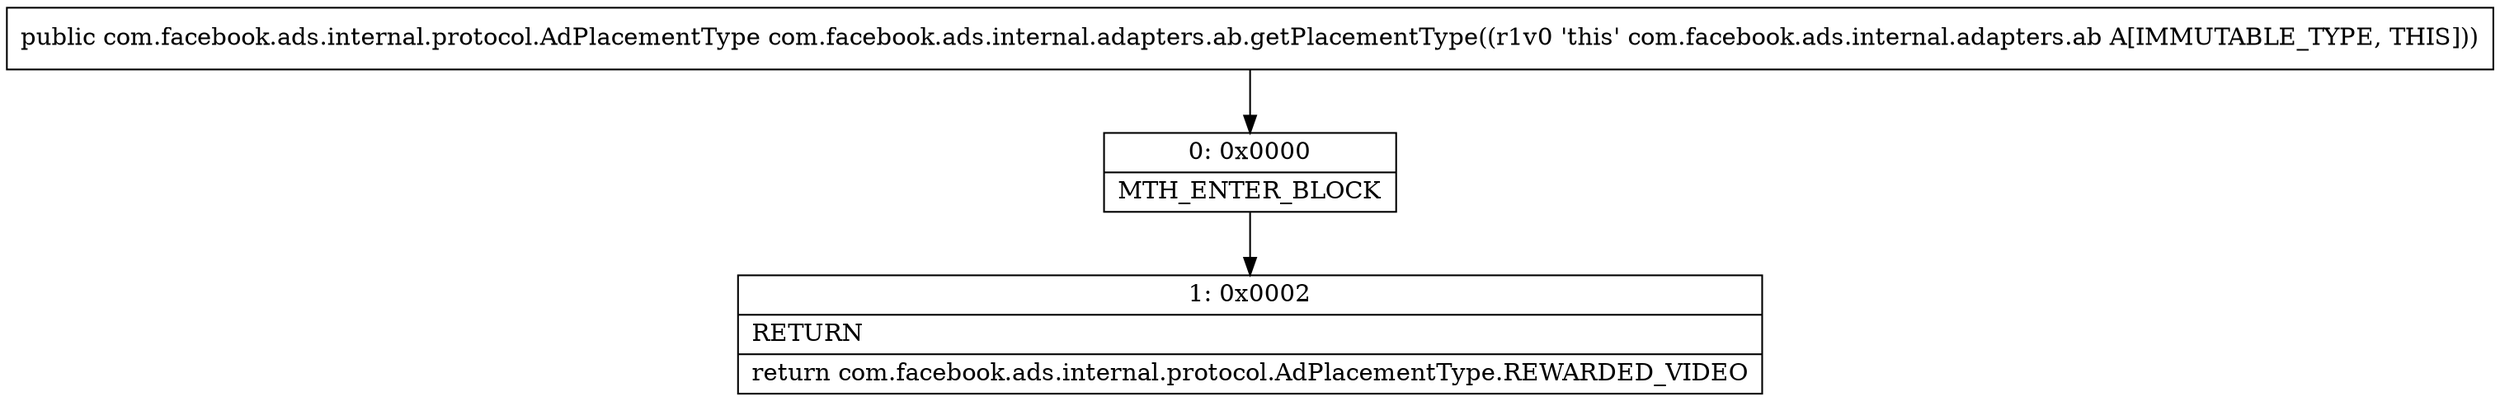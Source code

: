 digraph "CFG forcom.facebook.ads.internal.adapters.ab.getPlacementType()Lcom\/facebook\/ads\/internal\/protocol\/AdPlacementType;" {
Node_0 [shape=record,label="{0\:\ 0x0000|MTH_ENTER_BLOCK\l}"];
Node_1 [shape=record,label="{1\:\ 0x0002|RETURN\l|return com.facebook.ads.internal.protocol.AdPlacementType.REWARDED_VIDEO\l}"];
MethodNode[shape=record,label="{public com.facebook.ads.internal.protocol.AdPlacementType com.facebook.ads.internal.adapters.ab.getPlacementType((r1v0 'this' com.facebook.ads.internal.adapters.ab A[IMMUTABLE_TYPE, THIS])) }"];
MethodNode -> Node_0;
Node_0 -> Node_1;
}

